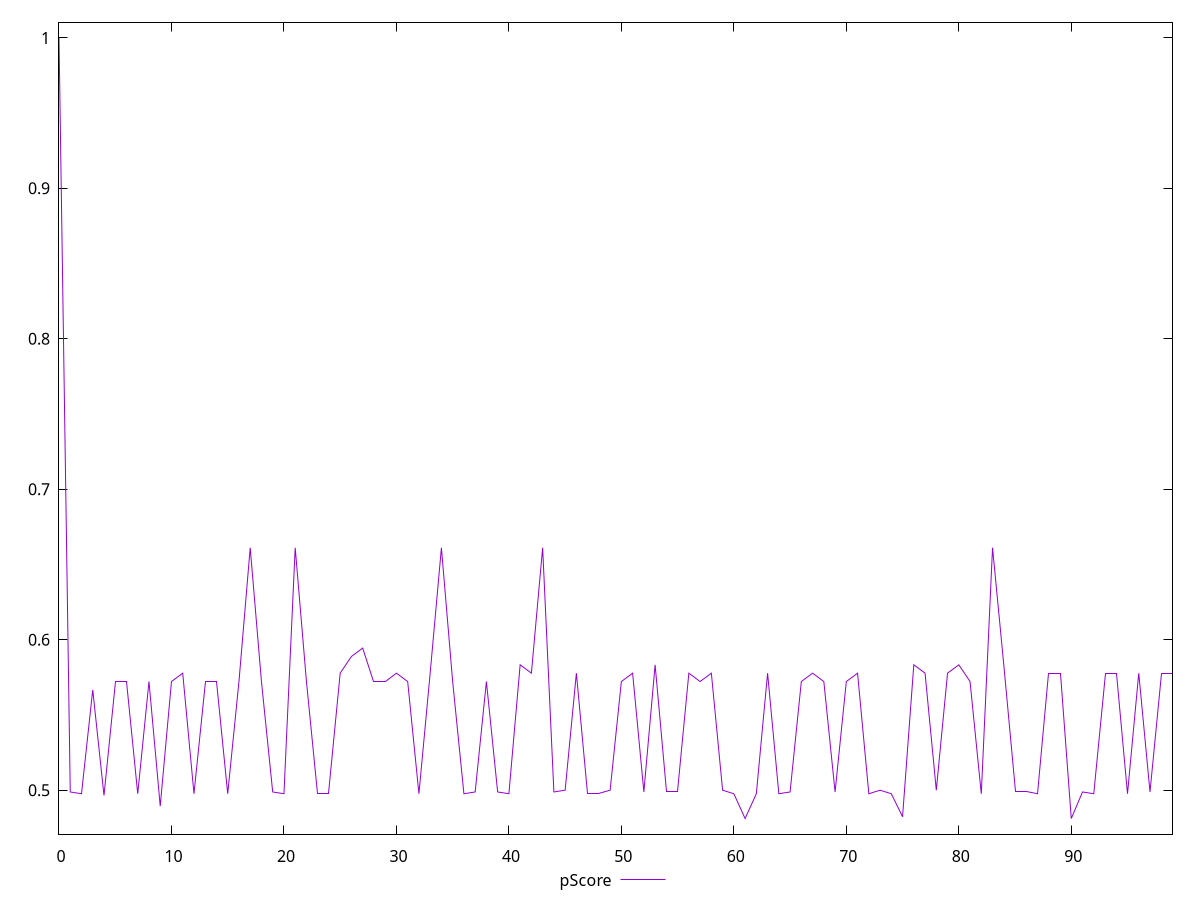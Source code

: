 reset

$pScore <<EOF
0 1
1 0.4988235294117647
2 0.4976470588235294
3 0.5666666666666667
4 0.4964705882352941
5 0.5722222222222222
6 0.5722222222222222
7 0.4976470588235294
8 0.5722222222222222
9 0.4894117647058824
10 0.5722222222222222
11 0.5777777777777777
12 0.4976470588235294
13 0.5722222222222222
14 0.5722222222222222
15 0.4976470588235294
16 0.5722222222222222
17 0.6611111111111111
18 0.5722222222222222
19 0.4988235294117647
20 0.4976470588235294
21 0.6611111111111111
22 0.5722222222222222
23 0.4976470588235294
24 0.4976470588235294
25 0.5777777777777777
26 0.5888888888888889
27 0.5944444444444444
28 0.5722222222222222
29 0.5722222222222222
30 0.5777777777777777
31 0.5722222222222222
32 0.4976470588235294
33 0.5777777777777777
34 0.6611111111111111
35 0.5722222222222222
36 0.4976470588235294
37 0.4988235294117647
38 0.5722222222222222
39 0.4988235294117647
40 0.4976470588235294
41 0.5833333333333334
42 0.5777777777777777
43 0.6611111111111111
44 0.4988235294117647
45 0.5
46 0.5777777777777777
47 0.4976470588235294
48 0.4976470588235294
49 0.5
50 0.5722222222222222
51 0.5777777777777777
52 0.4988235294117647
53 0.5833333333333334
54 0.4988235294117647
55 0.4988235294117647
56 0.5777777777777777
57 0.5722222222222222
58 0.5777777777777777
59 0.5
60 0.4976470588235294
61 0.4811764705882353
62 0.4976470588235294
63 0.5777777777777777
64 0.4976470588235294
65 0.4988235294117647
66 0.5722222222222222
67 0.5777777777777777
68 0.5722222222222222
69 0.4988235294117647
70 0.5722222222222222
71 0.5777777777777777
72 0.4976470588235294
73 0.5
74 0.4976470588235294
75 0.4823529411764706
76 0.5833333333333334
77 0.5777777777777777
78 0.5
79 0.5777777777777777
80 0.5833333333333334
81 0.5722222222222222
82 0.4976470588235294
83 0.6611111111111111
84 0.5833333333333334
85 0.4988235294117647
86 0.4988235294117647
87 0.4976470588235294
88 0.5777777777777777
89 0.5777777777777777
90 0.4811764705882353
91 0.4988235294117647
92 0.4976470588235294
93 0.5777777777777777
94 0.5777777777777777
95 0.4976470588235294
96 0.5777777777777777
97 0.4988235294117647
98 0.5777777777777777
99 0.5777777777777777
EOF

set key outside below
set xrange [0:99]
set yrange [0.4708:1.0103764705882352]
set trange [0.4708:1.0103764705882352]
set terminal svg size 640, 500 enhanced background rgb 'white'
set output "reports/report_00032_2021-02-25T10-28-15.087Z/uses-http2/samples/music/pScore/values.svg"

plot $pScore title "pScore" with line

reset
